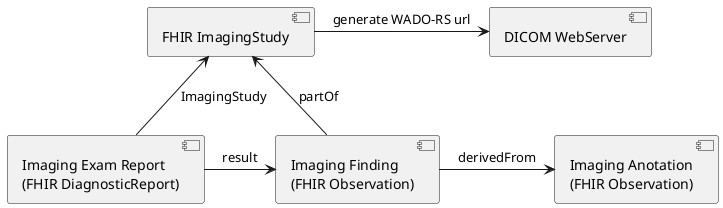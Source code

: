 @startuml

component "FHIR ImagingStudy" as ImagingStudy
component "Imaging Finding\n(FHIR Observation)" as Observation
component "Imaging Exam Report\n(FHIR DiagnosticReport)" as DiagnosticReport
component "DICOM WebServer" as DICOM
component "Imaging Anotation\n(FHIR Observation)" as Anotation

DiagnosticReport -r-> Observation: result
Observation -r-> Anotation: derivedFrom
Observation -u-> ImagingStudy : partOf
ImagingStudy -r-> DICOM : generate WADO-RS url
DiagnosticReport -u-> ImagingStudy: ImagingStudy

@enduml
